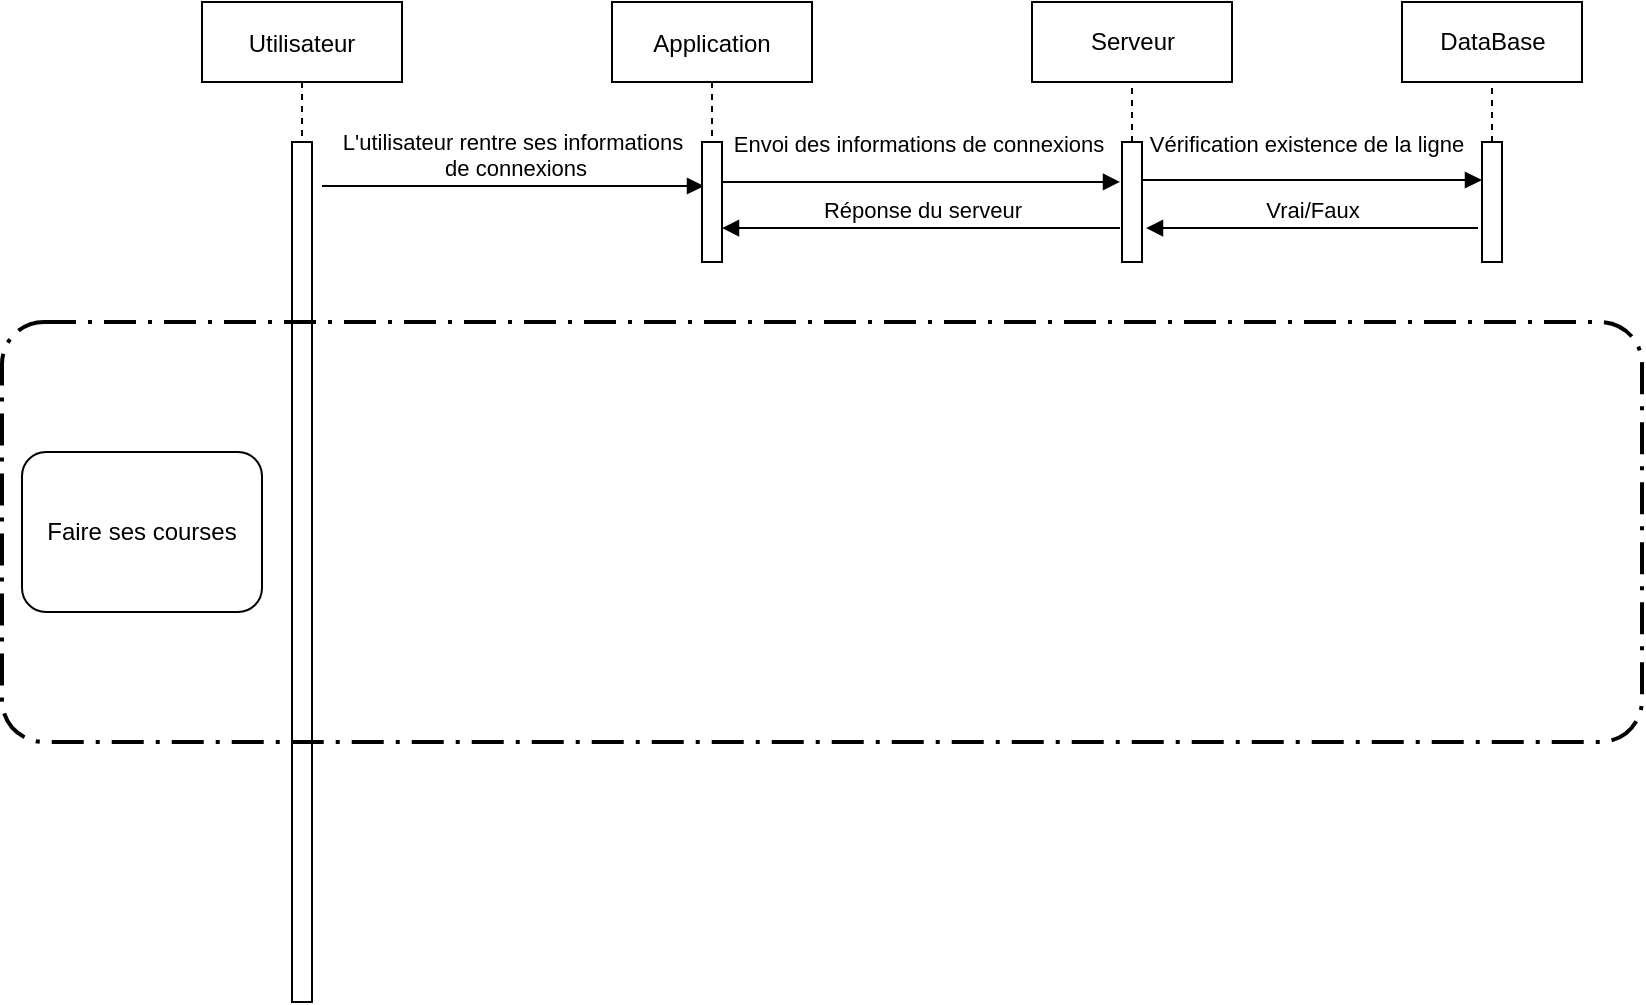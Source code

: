 <mxfile version="13.10.2" type="device"><diagram id="kgpKYQtTHZ0yAKxKKP6v" name="Page-1"><mxGraphModel dx="1422" dy="836" grid="1" gridSize="10" guides="1" tooltips="1" connect="1" arrows="1" fold="1" page="1" pageScale="1" pageWidth="850" pageHeight="1100" math="0" shadow="0"><root><mxCell id="0"/><mxCell id="1" parent="0"/><mxCell id="3nuBFxr9cyL0pnOWT2aG-1" value="Utilisateur" style="shape=umlLifeline;perimeter=lifelinePerimeter;container=1;collapsible=0;recursiveResize=0;rounded=0;shadow=0;strokeWidth=1;" parent="1" vertex="1"><mxGeometry x="110" y="60" width="100" height="500" as="geometry"/></mxCell><mxCell id="3nuBFxr9cyL0pnOWT2aG-2" value="" style="points=[];perimeter=orthogonalPerimeter;rounded=0;shadow=0;strokeWidth=1;" parent="3nuBFxr9cyL0pnOWT2aG-1" vertex="1"><mxGeometry x="45" y="70" width="10" height="430" as="geometry"/></mxCell><mxCell id="3nuBFxr9cyL0pnOWT2aG-5" value="Application" style="shape=umlLifeline;perimeter=lifelinePerimeter;container=1;collapsible=0;recursiveResize=0;rounded=0;shadow=0;strokeWidth=1;" parent="1" vertex="1"><mxGeometry x="315" y="60" width="100" height="70" as="geometry"/></mxCell><mxCell id="3nuBFxr9cyL0pnOWT2aG-8" value="L'utilisateur rentre ses informations&#10; de connexions" style="verticalAlign=bottom;endArrow=block;shadow=0;strokeWidth=1;sourcePerimeterSpacing=0;" parent="1" edge="1"><mxGeometry relative="1" as="geometry"><mxPoint x="170" y="152" as="sourcePoint"/><mxPoint x="361" y="152" as="targetPoint"/></mxGeometry></mxCell><mxCell id="gKXTYtNGidSjOozzmySM-3" value="Serveur" style="html=1;" vertex="1" parent="1"><mxGeometry x="525" y="60" width="100" height="40" as="geometry"/></mxCell><mxCell id="gKXTYtNGidSjOozzmySM-8" value="" style="html=1;points=[];perimeter=orthogonalPerimeter;" vertex="1" parent="1"><mxGeometry x="360" y="130" width="10" height="60" as="geometry"/></mxCell><mxCell id="gKXTYtNGidSjOozzmySM-11" value="Envoi des informations de connexions" style="html=1;verticalAlign=bottom;endArrow=block;entryX=-0.1;entryY=0.333;entryDx=0;entryDy=0;entryPerimeter=0;" edge="1" parent="1" source="gKXTYtNGidSjOozzmySM-8" target="gKXTYtNGidSjOozzmySM-12"><mxGeometry x="-0.022" y="10" width="80" relative="1" as="geometry"><mxPoint x="490" y="150" as="sourcePoint"/><mxPoint x="550" y="150" as="targetPoint"/><Array as="points"><mxPoint x="500" y="150"/></Array><mxPoint as="offset"/></mxGeometry></mxCell><mxCell id="gKXTYtNGidSjOozzmySM-12" value="" style="html=1;points=[];perimeter=orthogonalPerimeter;" vertex="1" parent="1"><mxGeometry x="570" y="130" width="10" height="60" as="geometry"/></mxCell><mxCell id="gKXTYtNGidSjOozzmySM-17" value="" style="endArrow=none;dashed=1;html=1;entryX=0.5;entryY=1;entryDx=0;entryDy=0;exitX=0.5;exitY=0;exitDx=0;exitDy=0;exitPerimeter=0;" edge="1" parent="1" source="gKXTYtNGidSjOozzmySM-12" target="gKXTYtNGidSjOozzmySM-3"><mxGeometry width="50" height="50" relative="1" as="geometry"><mxPoint x="400" y="130" as="sourcePoint"/><mxPoint x="450" y="80" as="targetPoint"/></mxGeometry></mxCell><mxCell id="gKXTYtNGidSjOozzmySM-18" value="DataBase" style="html=1;" vertex="1" parent="1"><mxGeometry x="710" y="60" width="90" height="40" as="geometry"/></mxCell><mxCell id="gKXTYtNGidSjOozzmySM-19" value="" style="html=1;points=[];perimeter=orthogonalPerimeter;" vertex="1" parent="1"><mxGeometry x="750" y="130" width="10" height="60" as="geometry"/></mxCell><mxCell id="gKXTYtNGidSjOozzmySM-20" value="" style="endArrow=none;dashed=1;html=1;entryX=0.5;entryY=1;entryDx=0;entryDy=0;" edge="1" parent="1" source="gKXTYtNGidSjOozzmySM-19" target="gKXTYtNGidSjOozzmySM-18"><mxGeometry width="50" height="50" relative="1" as="geometry"><mxPoint x="755" y="120" as="sourcePoint"/><mxPoint x="450" y="180" as="targetPoint"/></mxGeometry></mxCell><mxCell id="gKXTYtNGidSjOozzmySM-21" value="Vérification existence de la ligne" style="html=1;verticalAlign=bottom;endArrow=block;" edge="1" parent="1" source="gKXTYtNGidSjOozzmySM-12"><mxGeometry x="-0.042" y="9" width="80" relative="1" as="geometry"><mxPoint x="380" y="210" as="sourcePoint"/><mxPoint x="750" y="149" as="targetPoint"/><mxPoint as="offset"/></mxGeometry></mxCell><mxCell id="gKXTYtNGidSjOozzmySM-23" value="Vrai/Faux" style="html=1;verticalAlign=bottom;endArrow=block;entryX=1.2;entryY=0.717;entryDx=0;entryDy=0;entryPerimeter=0;exitX=-0.2;exitY=0.717;exitDx=0;exitDy=0;exitPerimeter=0;" edge="1" parent="1" source="gKXTYtNGidSjOozzmySM-19" target="gKXTYtNGidSjOozzmySM-12"><mxGeometry width="80" relative="1" as="geometry"><mxPoint x="380" y="210" as="sourcePoint"/><mxPoint x="460" y="210" as="targetPoint"/></mxGeometry></mxCell><mxCell id="gKXTYtNGidSjOozzmySM-24" value="Réponse du serveur" style="html=1;verticalAlign=bottom;endArrow=block;exitX=-0.1;exitY=0.717;exitDx=0;exitDy=0;exitPerimeter=0;" edge="1" parent="1" source="gKXTYtNGidSjOozzmySM-12" target="gKXTYtNGidSjOozzmySM-8"><mxGeometry width="80" relative="1" as="geometry"><mxPoint x="380" y="210" as="sourcePoint"/><mxPoint x="380" y="173" as="targetPoint"/></mxGeometry></mxCell><mxCell id="gKXTYtNGidSjOozzmySM-25" value="" style="rounded=1;arcSize=10;dashed=1;strokeColor=#000000;fillColor=none;gradientColor=none;dashPattern=8 3 1 3;strokeWidth=2;" vertex="1" parent="1"><mxGeometry x="10" y="220" width="820" height="210" as="geometry"/></mxCell><mxCell id="gKXTYtNGidSjOozzmySM-31" value="Faire ses courses" style="shape=ext;rounded=1;html=1;whiteSpace=wrap;" vertex="1" parent="1"><mxGeometry x="20" y="285" width="120" height="80" as="geometry"/></mxCell></root></mxGraphModel></diagram></mxfile>